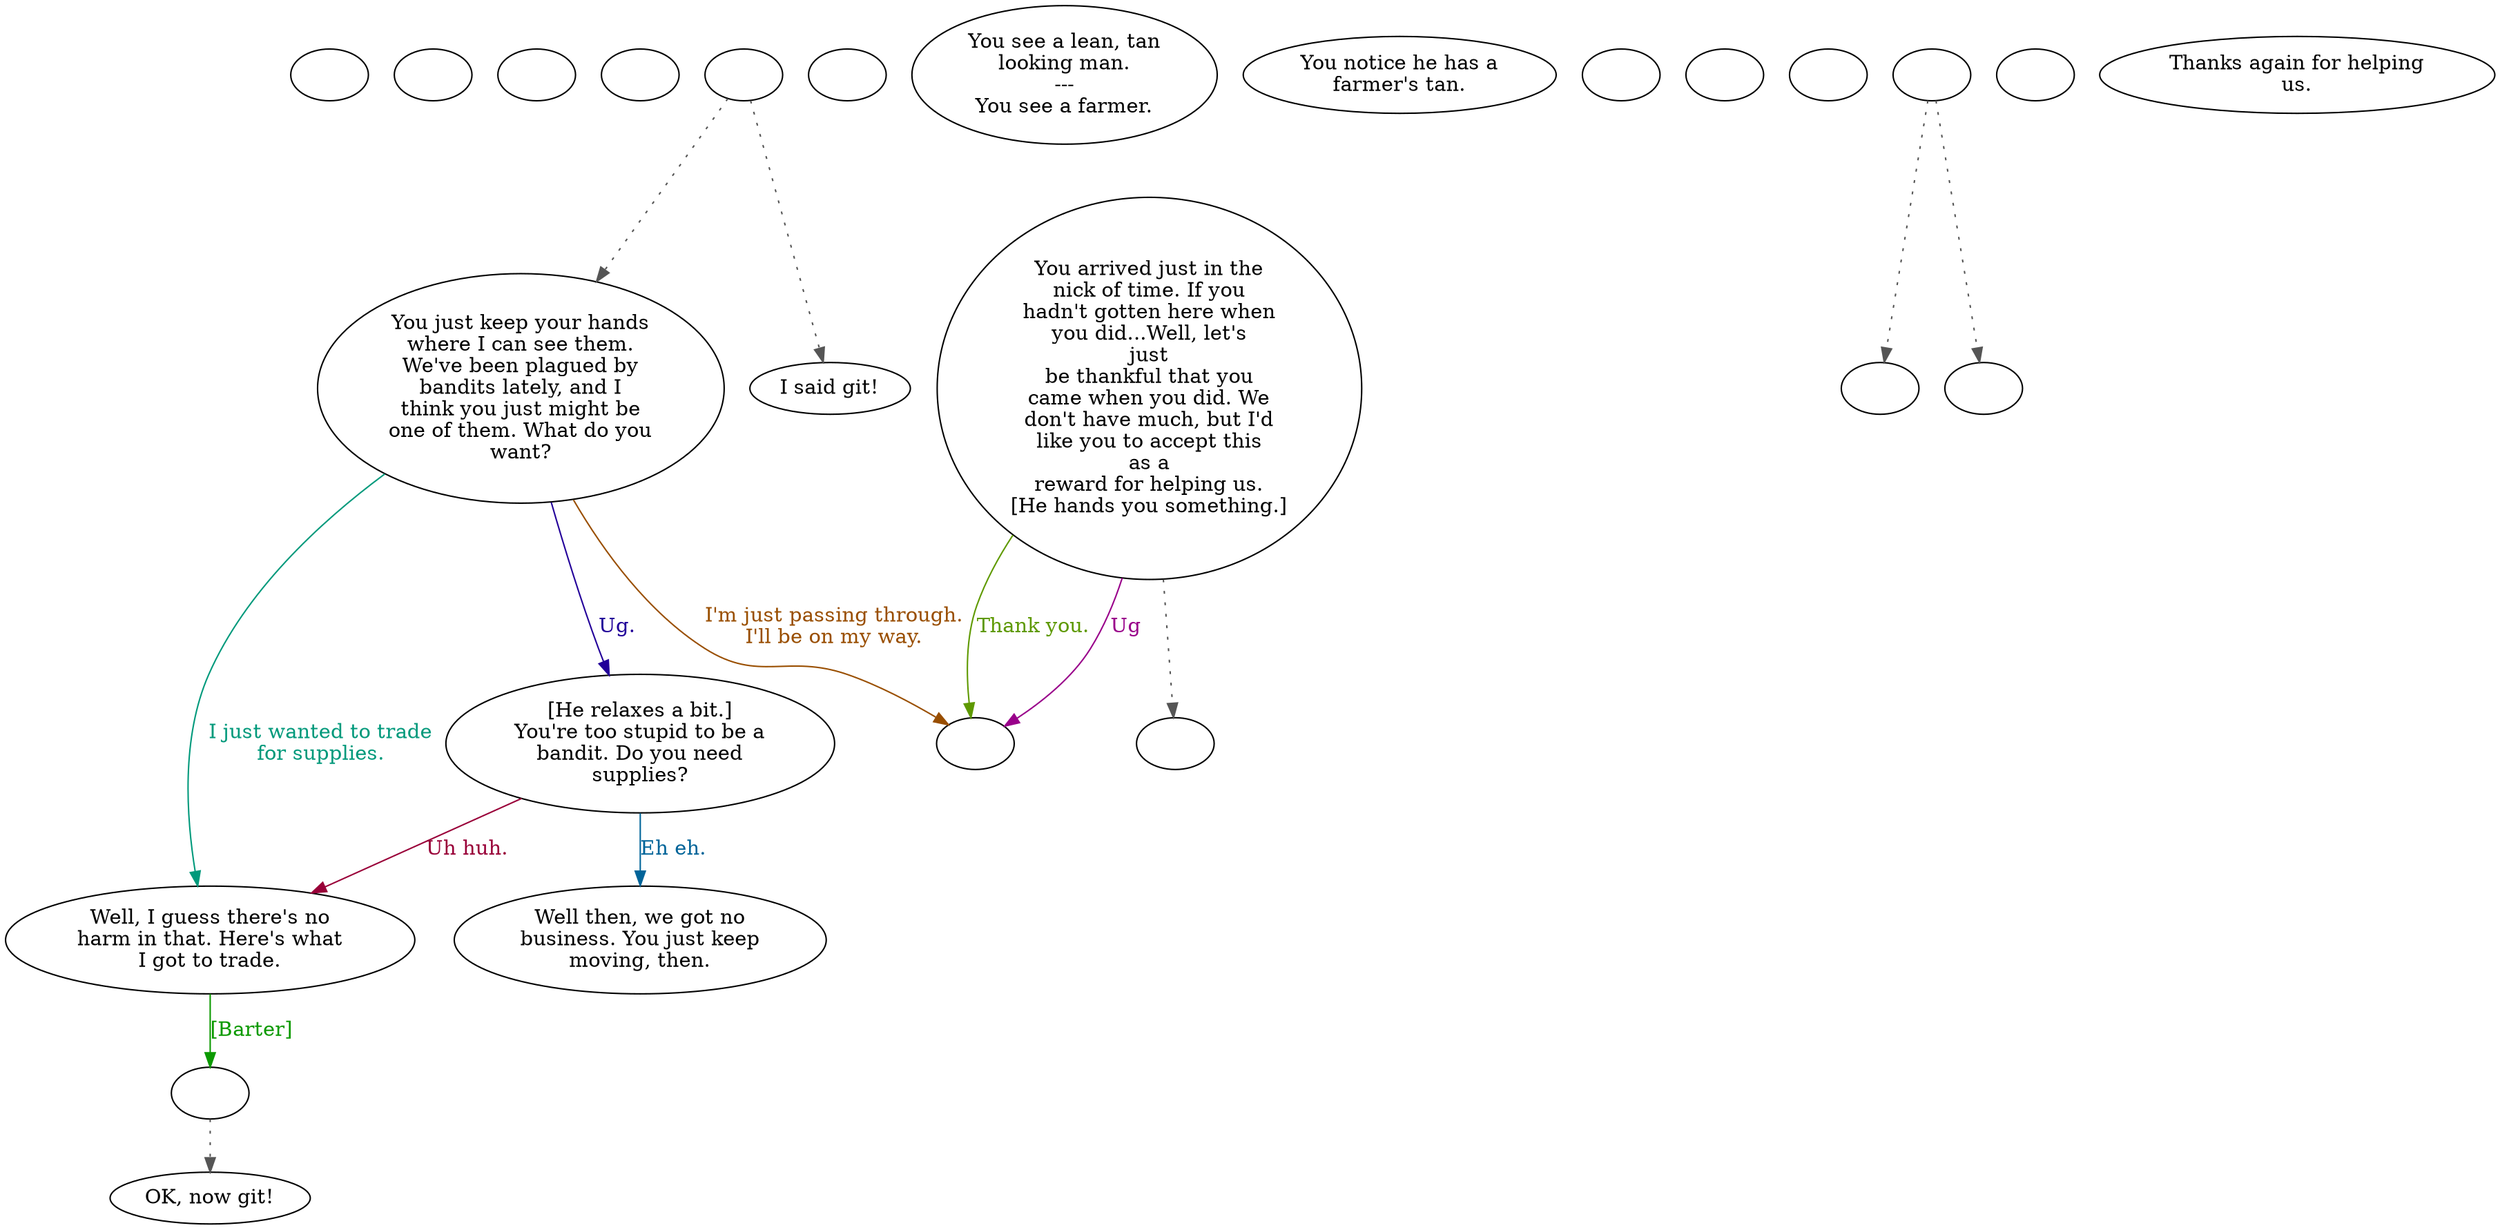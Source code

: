 digraph echomest {
  "start" [style=filled       fillcolor="#FFFFFF"       color="#000000"]
  "start" [label=""]
  "checkPartyMembersNearDoor" [style=filled       fillcolor="#FFFFFF"       color="#000000"]
  "checkPartyMembersNearDoor" [label=""]
  "critter_p_proc" [style=filled       fillcolor="#FFFFFF"       color="#000000"]
  "critter_p_proc" [label=""]
  "pickup_p_proc" [style=filled       fillcolor="#FFFFFF"       color="#000000"]
  "pickup_p_proc" [label=""]
  "talk_p_proc" [style=filled       fillcolor="#FFFFFF"       color="#000000"]
  "talk_p_proc" -> "Node003" [style=dotted color="#555555"]
  "talk_p_proc" -> "Node006" [style=dotted color="#555555"]
  "talk_p_proc" [label=""]
  "destroy_p_proc" [style=filled       fillcolor="#FFFFFF"       color="#000000"]
  "destroy_p_proc" [label=""]
  "look_at_p_proc" [style=filled       fillcolor="#FFFFFF"       color="#000000"]
  "look_at_p_proc" [label="You see a lean, tan\nlooking man.\n---\nYou see a farmer."]
  "description_p_proc" [style=filled       fillcolor="#FFFFFF"       color="#000000"]
  "description_p_proc" [label="You notice he has a\nfarmer's tan."]
  "use_skill_on_p_proc" [style=filled       fillcolor="#FFFFFF"       color="#000000"]
  "use_skill_on_p_proc" [label=""]
  "damage_p_proc" [style=filled       fillcolor="#FFFFFF"       color="#000000"]
  "damage_p_proc" [label=""]
  "map_enter_p_proc" [style=filled       fillcolor="#FFFFFF"       color="#000000"]
  "map_enter_p_proc" [label=""]
  "combat_p_proc" [style=filled       fillcolor="#FFFFFF"       color="#000000"]
  "combat_p_proc" -> "NodeFleeing" [style=dotted color="#555555"]
  "combat_p_proc" -> "NodeFighting" [style=dotted color="#555555"]
  "combat_p_proc" [label=""]
  "Node998" [style=filled       fillcolor="#FFFFFF"       color="#000000"]
  "Node998" [label=""]
  "Node999" [style=filled       fillcolor="#FFFFFF"       color="#000000"]
  "Node999" [label=""]
  "Node001" [style=filled       fillcolor="#FFFFFF"       color="#000000"]
  "Node001" -> "giveReward" [style=dotted color="#555555"]
  "Node001" [label="You arrived just in the\nnick of time. If you\nhadn't gotten here when\nyou did...Well, let's\njust\nbe thankful that you\ncame when you did. We\ndon't have much, but I'd\nlike you to accept this\nas a\nreward for helping us.\n[He hands you something.]"]
  "Node001" -> "Node999" [label="Thank you." color="#5E9900" fontcolor="#5E9900"]
  "Node001" -> "Node999" [label="Ug" color="#99008A" fontcolor="#99008A"]
  "Node002" [style=filled       fillcolor="#FFFFFF"       color="#000000"]
  "Node002" [label="Thanks again for helping\nus."]
  "Node003" [style=filled       fillcolor="#FFFFFF"       color="#000000"]
  "Node003" [label="You just keep your hands\nwhere I can see them.\nWe've been plagued by\nbandits lately, and I\nthink you just might be\none of them. What do you\nwant?"]
  "Node003" -> "Node004" [label="I just wanted to trade\nfor supplies." color="#00997B" fontcolor="#00997B"]
  "Node003" -> "Node999" [label="I'm just passing through.\nI'll be on my way." color="#994E00" fontcolor="#994E00"]
  "Node003" -> "Node007" [label="Ug." color="#220099" fontcolor="#220099"]
  "Node004" [style=filled       fillcolor="#FFFFFF"       color="#000000"]
  "Node004" [label="Well, I guess there's no\nharm in that. Here's what\nI got to trade."]
  "Node004" -> "NodeBarter" [label="[Barter]" color="#0B9900" fontcolor="#0B9900"]
  "Node005" [style=filled       fillcolor="#FFFFFF"       color="#000000"]
  "Node005" [label="OK, now git!"]
  "Node006" [style=filled       fillcolor="#FFFFFF"       color="#000000"]
  "Node006" [label="I said git!"]
  "Node007" [style=filled       fillcolor="#FFFFFF"       color="#000000"]
  "Node007" [label="[He relaxes a bit.]\nYou're too stupid to be a\nbandit. Do you need\nsupplies?"]
  "Node007" -> "Node004" [label="Uh huh." color="#990038" fontcolor="#990038"]
  "Node007" -> "Node008" [label="Eh eh." color="#006499" fontcolor="#006499"]
  "Node008" [style=filled       fillcolor="#FFFFFF"       color="#000000"]
  "Node008" [label="Well then, we got no\nbusiness. You just keep\nmoving, then."]
  "NodeFleeing" [style=filled       fillcolor="#FFFFFF"       color="#000000"]
  "NodeFleeing" [label=""]
  "NodeFighting" [style=filled       fillcolor="#FFFFFF"       color="#000000"]
  "NodeFighting" [label=""]
  "giveReward" [style=filled       fillcolor="#FFFFFF"       color="#000000"]
  "giveReward" [label=""]
  "NodeBarter" [style=filled       fillcolor="#FFFFFF"       color="#000000"]
  "NodeBarter" -> "Node005" [style=dotted color="#555555"]
  "NodeBarter" [label=""]
}
